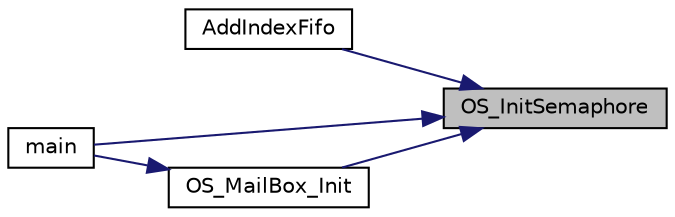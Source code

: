digraph "OS_InitSemaphore"
{
 // LATEX_PDF_SIZE
  edge [fontname="Helvetica",fontsize="10",labelfontname="Helvetica",labelfontsize="10"];
  node [fontname="Helvetica",fontsize="10",shape=record];
  rankdir="RL";
  Node1 [label="OS_InitSemaphore",height=0.2,width=0.4,color="black", fillcolor="grey75", style="filled", fontcolor="black",tooltip="Initialize semaphore to given value."];
  Node1 -> Node2 [dir="back",color="midnightblue",fontsize="10",style="solid",fontname="Helvetica"];
  Node2 [label="AddIndexFifo",height=0.2,width=0.4,color="black", fillcolor="white", style="filled",URL="$_u_a_r_t0_8c.html#ad8cc8b6d19cc137eb483b624de82182c",tooltip=" "];
  Node1 -> Node3 [dir="back",color="midnightblue",fontsize="10",style="solid",fontname="Helvetica"];
  Node3 [label="main",height=0.2,width=0.4,color="black", fillcolor="white", style="filled",URL="$main_8c.html#a840291bc02cba5474a4cb46a9b9566fe",tooltip="Example usecase of RTOS."];
  Node1 -> Node4 [dir="back",color="midnightblue",fontsize="10",style="solid",fontname="Helvetica"];
  Node4 [label="OS_MailBox_Init",height=0.2,width=0.4,color="black", fillcolor="white", style="filled",URL="$_o_s_8c.html#a84e1a933dd73e319fdd5649c2270281b",tooltip="Initialize mailbox for OS."];
  Node4 -> Node3 [dir="back",color="midnightblue",fontsize="10",style="solid",fontname="Helvetica"];
}
